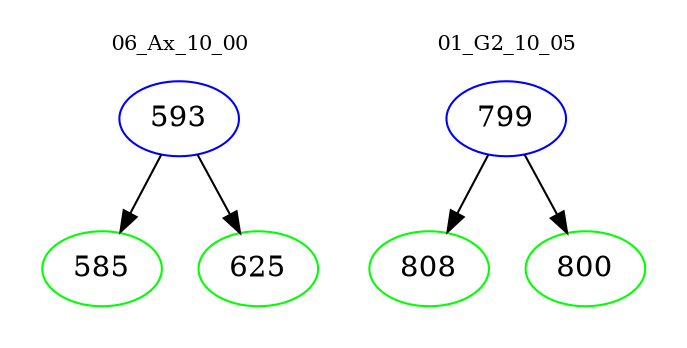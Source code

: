 digraph{
subgraph cluster_0 {
color = white
label = "06_Ax_10_00";
fontsize=10;
T0_593 [label="593", color="blue"]
T0_593 -> T0_585 [color="black"]
T0_585 [label="585", color="green"]
T0_593 -> T0_625 [color="black"]
T0_625 [label="625", color="green"]
}
subgraph cluster_1 {
color = white
label = "01_G2_10_05";
fontsize=10;
T1_799 [label="799", color="blue"]
T1_799 -> T1_808 [color="black"]
T1_808 [label="808", color="green"]
T1_799 -> T1_800 [color="black"]
T1_800 [label="800", color="green"]
}
}
